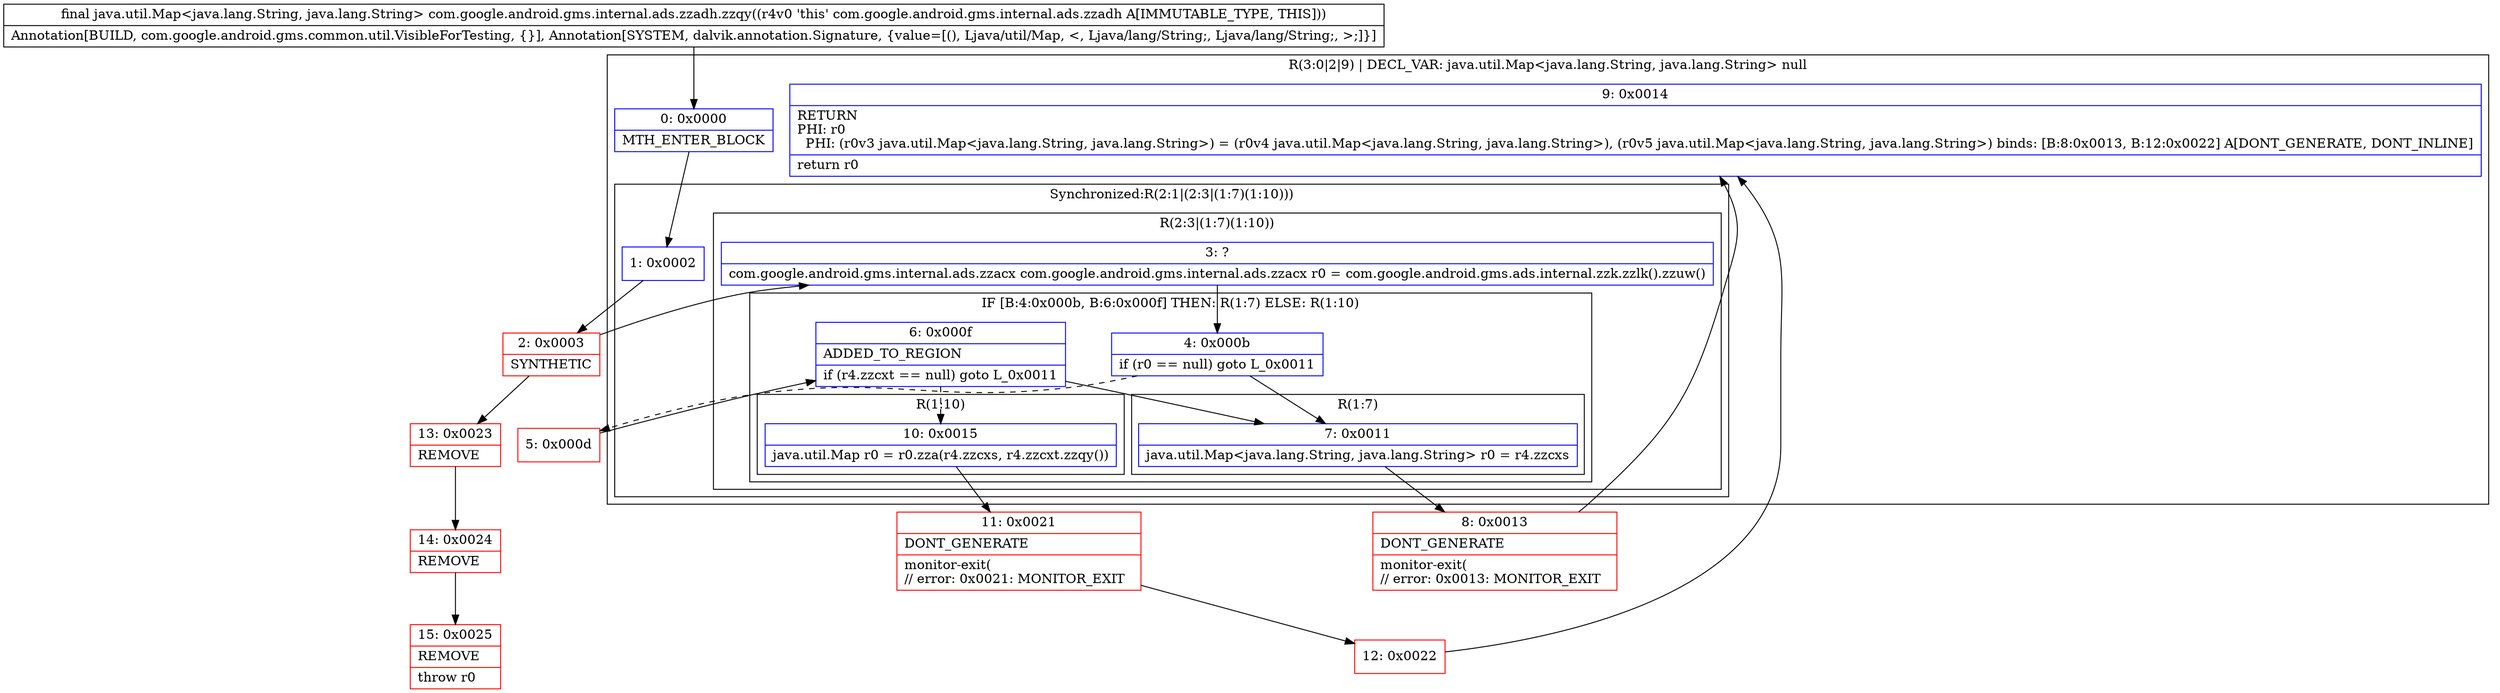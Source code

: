 digraph "CFG forcom.google.android.gms.internal.ads.zzadh.zzqy()Ljava\/util\/Map;" {
subgraph cluster_Region_808585786 {
label = "R(3:0|2|9) | DECL_VAR: java.util.Map\<java.lang.String, java.lang.String\> null\l";
node [shape=record,color=blue];
Node_0 [shape=record,label="{0\:\ 0x0000|MTH_ENTER_BLOCK\l}"];
subgraph cluster_SynchronizedRegion_1590445196 {
label = "Synchronized:R(2:1|(2:3|(1:7)(1:10)))";
node [shape=record,color=blue];
Node_1 [shape=record,label="{1\:\ 0x0002}"];
subgraph cluster_Region_1023152514 {
label = "R(2:3|(1:7)(1:10))";
node [shape=record,color=blue];
Node_3 [shape=record,label="{3\:\ ?|com.google.android.gms.internal.ads.zzacx com.google.android.gms.internal.ads.zzacx r0 = com.google.android.gms.ads.internal.zzk.zzlk().zzuw()\l}"];
subgraph cluster_IfRegion_1919225350 {
label = "IF [B:4:0x000b, B:6:0x000f] THEN: R(1:7) ELSE: R(1:10)";
node [shape=record,color=blue];
Node_4 [shape=record,label="{4\:\ 0x000b|if (r0 == null) goto L_0x0011\l}"];
Node_6 [shape=record,label="{6\:\ 0x000f|ADDED_TO_REGION\l|if (r4.zzcxt == null) goto L_0x0011\l}"];
subgraph cluster_Region_981889600 {
label = "R(1:7)";
node [shape=record,color=blue];
Node_7 [shape=record,label="{7\:\ 0x0011|java.util.Map\<java.lang.String, java.lang.String\> r0 = r4.zzcxs\l}"];
}
subgraph cluster_Region_2101570908 {
label = "R(1:10)";
node [shape=record,color=blue];
Node_10 [shape=record,label="{10\:\ 0x0015|java.util.Map r0 = r0.zza(r4.zzcxs, r4.zzcxt.zzqy())\l}"];
}
}
}
}
Node_9 [shape=record,label="{9\:\ 0x0014|RETURN\lPHI: r0 \l  PHI: (r0v3 java.util.Map\<java.lang.String, java.lang.String\>) = (r0v4 java.util.Map\<java.lang.String, java.lang.String\>), (r0v5 java.util.Map\<java.lang.String, java.lang.String\>) binds: [B:8:0x0013, B:12:0x0022] A[DONT_GENERATE, DONT_INLINE]\l|return r0\l}"];
}
Node_2 [shape=record,color=red,label="{2\:\ 0x0003|SYNTHETIC\l}"];
Node_5 [shape=record,color=red,label="{5\:\ 0x000d}"];
Node_8 [shape=record,color=red,label="{8\:\ 0x0013|DONT_GENERATE\l|monitor\-exit(\l\/\/ error: 0x0013: MONITOR_EXIT  \l}"];
Node_11 [shape=record,color=red,label="{11\:\ 0x0021|DONT_GENERATE\l|monitor\-exit(\l\/\/ error: 0x0021: MONITOR_EXIT  \l}"];
Node_12 [shape=record,color=red,label="{12\:\ 0x0022}"];
Node_13 [shape=record,color=red,label="{13\:\ 0x0023|REMOVE\l}"];
Node_14 [shape=record,color=red,label="{14\:\ 0x0024|REMOVE\l}"];
Node_15 [shape=record,color=red,label="{15\:\ 0x0025|REMOVE\l|throw r0\l}"];
MethodNode[shape=record,label="{final java.util.Map\<java.lang.String, java.lang.String\> com.google.android.gms.internal.ads.zzadh.zzqy((r4v0 'this' com.google.android.gms.internal.ads.zzadh A[IMMUTABLE_TYPE, THIS]))  | Annotation[BUILD, com.google.android.gms.common.util.VisibleForTesting, \{\}], Annotation[SYSTEM, dalvik.annotation.Signature, \{value=[(), Ljava\/util\/Map, \<, Ljava\/lang\/String;, Ljava\/lang\/String;, \>;]\}]\l}"];
MethodNode -> Node_0;
Node_0 -> Node_1;
Node_1 -> Node_2;
Node_3 -> Node_4;
Node_4 -> Node_5[style=dashed];
Node_4 -> Node_7;
Node_6 -> Node_7;
Node_6 -> Node_10[style=dashed];
Node_7 -> Node_8;
Node_10 -> Node_11;
Node_2 -> Node_3;
Node_2 -> Node_13;
Node_5 -> Node_6;
Node_8 -> Node_9;
Node_11 -> Node_12;
Node_12 -> Node_9;
Node_13 -> Node_14;
Node_14 -> Node_15;
}

